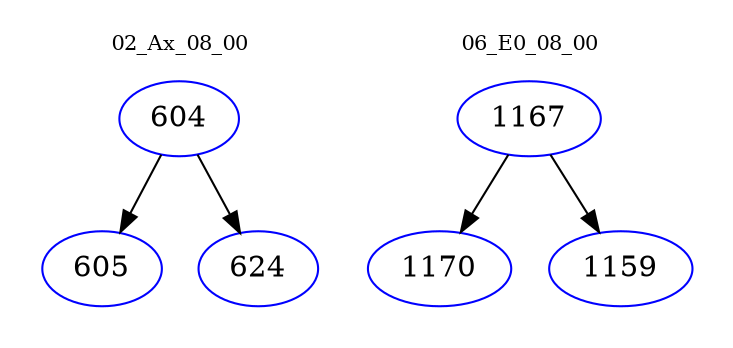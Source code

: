 digraph{
subgraph cluster_0 {
color = white
label = "02_Ax_08_00";
fontsize=10;
T0_604 [label="604", color="blue"]
T0_604 -> T0_605 [color="black"]
T0_605 [label="605", color="blue"]
T0_604 -> T0_624 [color="black"]
T0_624 [label="624", color="blue"]
}
subgraph cluster_1 {
color = white
label = "06_E0_08_00";
fontsize=10;
T1_1167 [label="1167", color="blue"]
T1_1167 -> T1_1170 [color="black"]
T1_1170 [label="1170", color="blue"]
T1_1167 -> T1_1159 [color="black"]
T1_1159 [label="1159", color="blue"]
}
}
